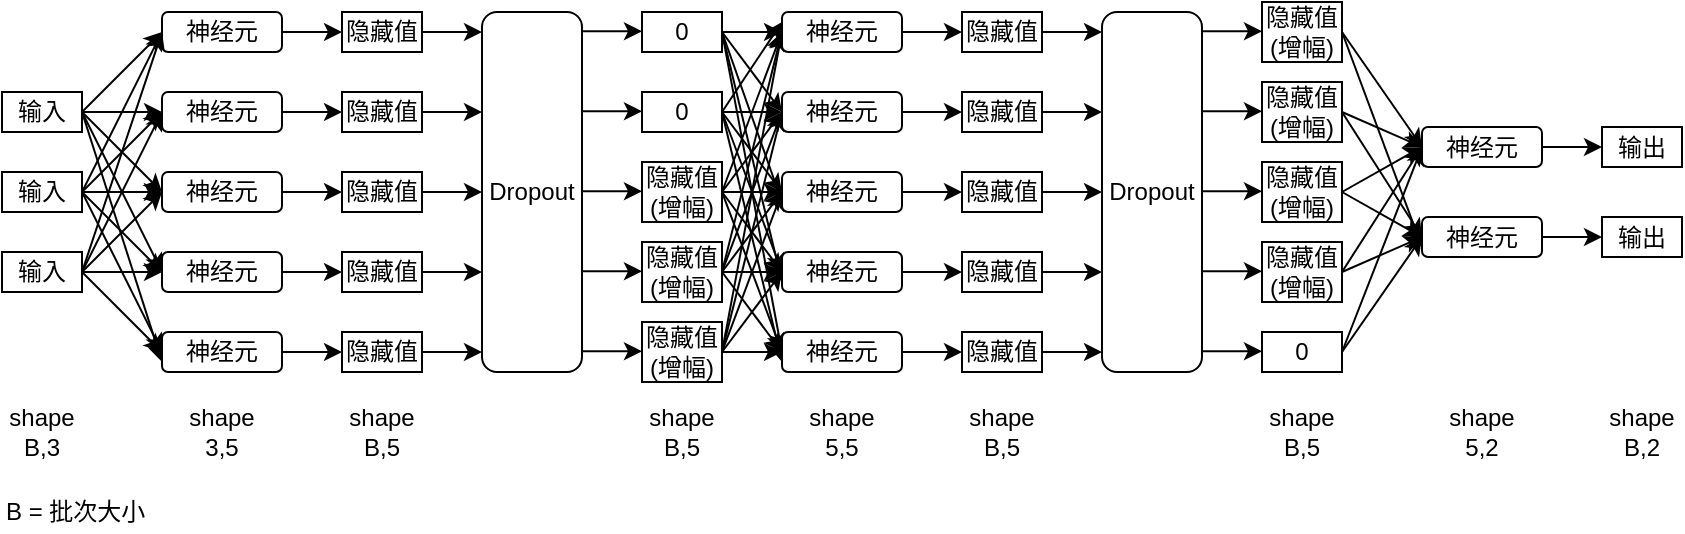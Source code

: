 <mxfile version="12.9.3" type="device"><diagram id="PqpM1gNysX7l6KllAhyD" name="Page-1"><mxGraphModel dx="946" dy="608" grid="1" gridSize="10" guides="1" tooltips="1" connect="1" arrows="1" fold="1" page="1" pageScale="1" pageWidth="850" pageHeight="1100" math="0" shadow="0"><root><mxCell id="0"/><mxCell id="1" parent="0"/><mxCell id="NDg7p7QrKCwhJHUgY9EK-3" style="rounded=0;orthogonalLoop=1;jettySize=auto;html=1;exitX=1;exitY=0.5;exitDx=0;exitDy=0;entryX=0;entryY=0.5;entryDx=0;entryDy=0;" parent="1" source="NDg7p7QrKCwhJHUgY9EK-1" target="NDg7p7QrKCwhJHUgY9EK-2" edge="1"><mxGeometry relative="1" as="geometry"/></mxCell><mxCell id="NDg7p7QrKCwhJHUgY9EK-10" style="edgeStyle=none;rounded=0;orthogonalLoop=1;jettySize=auto;html=1;exitX=1;exitY=0.5;exitDx=0;exitDy=0;entryX=0;entryY=0.5;entryDx=0;entryDy=0;" parent="1" source="NDg7p7QrKCwhJHUgY9EK-1" target="NDg7p7QrKCwhJHUgY9EK-4" edge="1"><mxGeometry relative="1" as="geometry"/></mxCell><mxCell id="NDg7p7QrKCwhJHUgY9EK-11" style="edgeStyle=none;rounded=0;orthogonalLoop=1;jettySize=auto;html=1;exitX=1;exitY=0.5;exitDx=0;exitDy=0;entryX=0;entryY=0.5;entryDx=0;entryDy=0;" parent="1" source="NDg7p7QrKCwhJHUgY9EK-1" target="NDg7p7QrKCwhJHUgY9EK-5" edge="1"><mxGeometry relative="1" as="geometry"/></mxCell><mxCell id="NDg7p7QrKCwhJHUgY9EK-12" style="edgeStyle=none;rounded=0;orthogonalLoop=1;jettySize=auto;html=1;exitX=1;exitY=0.5;exitDx=0;exitDy=0;entryX=0;entryY=0.5;entryDx=0;entryDy=0;" parent="1" source="NDg7p7QrKCwhJHUgY9EK-1" target="NDg7p7QrKCwhJHUgY9EK-6" edge="1"><mxGeometry relative="1" as="geometry"/></mxCell><mxCell id="NDg7p7QrKCwhJHUgY9EK-13" style="edgeStyle=none;rounded=0;orthogonalLoop=1;jettySize=auto;html=1;exitX=1;exitY=0.5;exitDx=0;exitDy=0;entryX=0;entryY=0.75;entryDx=0;entryDy=0;" parent="1" source="NDg7p7QrKCwhJHUgY9EK-1" target="NDg7p7QrKCwhJHUgY9EK-7" edge="1"><mxGeometry relative="1" as="geometry"/></mxCell><mxCell id="NDg7p7QrKCwhJHUgY9EK-1" value="输入" style="rounded=0;whiteSpace=wrap;html=1;" parent="1" vertex="1"><mxGeometry x="120" y="120" width="40" height="20" as="geometry"/></mxCell><mxCell id="NDg7p7QrKCwhJHUgY9EK-16" style="edgeStyle=none;rounded=0;orthogonalLoop=1;jettySize=auto;html=1;exitX=1;exitY=0.5;exitDx=0;exitDy=0;" parent="1" source="NDg7p7QrKCwhJHUgY9EK-2" target="NDg7p7QrKCwhJHUgY9EK-15" edge="1"><mxGeometry relative="1" as="geometry"/></mxCell><mxCell id="NDg7p7QrKCwhJHUgY9EK-2" value="神经元" style="rounded=1;whiteSpace=wrap;html=1;" parent="1" vertex="1"><mxGeometry x="200" y="80" width="60" height="20" as="geometry"/></mxCell><mxCell id="NDg7p7QrKCwhJHUgY9EK-23" style="edgeStyle=none;rounded=0;orthogonalLoop=1;jettySize=auto;html=1;exitX=1;exitY=0.5;exitDx=0;exitDy=0;entryX=0;entryY=0.5;entryDx=0;entryDy=0;" parent="1" source="NDg7p7QrKCwhJHUgY9EK-4" target="NDg7p7QrKCwhJHUgY9EK-19" edge="1"><mxGeometry relative="1" as="geometry"/></mxCell><mxCell id="NDg7p7QrKCwhJHUgY9EK-4" value="神经元" style="rounded=1;whiteSpace=wrap;html=1;" parent="1" vertex="1"><mxGeometry x="200" y="120" width="60" height="20" as="geometry"/></mxCell><mxCell id="NDg7p7QrKCwhJHUgY9EK-24" style="edgeStyle=none;rounded=0;orthogonalLoop=1;jettySize=auto;html=1;exitX=1;exitY=0.5;exitDx=0;exitDy=0;entryX=0;entryY=0.5;entryDx=0;entryDy=0;" parent="1" source="NDg7p7QrKCwhJHUgY9EK-5" target="NDg7p7QrKCwhJHUgY9EK-20" edge="1"><mxGeometry relative="1" as="geometry"/></mxCell><mxCell id="NDg7p7QrKCwhJHUgY9EK-5" value="神经元" style="rounded=1;whiteSpace=wrap;html=1;" parent="1" vertex="1"><mxGeometry x="200" y="160" width="60" height="20" as="geometry"/></mxCell><mxCell id="NDg7p7QrKCwhJHUgY9EK-25" style="edgeStyle=none;rounded=0;orthogonalLoop=1;jettySize=auto;html=1;exitX=1;exitY=0.5;exitDx=0;exitDy=0;entryX=0;entryY=0.5;entryDx=0;entryDy=0;" parent="1" source="NDg7p7QrKCwhJHUgY9EK-6" target="NDg7p7QrKCwhJHUgY9EK-21" edge="1"><mxGeometry relative="1" as="geometry"/></mxCell><mxCell id="NDg7p7QrKCwhJHUgY9EK-6" value="神经元" style="rounded=1;whiteSpace=wrap;html=1;" parent="1" vertex="1"><mxGeometry x="200" y="200" width="60" height="20" as="geometry"/></mxCell><mxCell id="NDg7p7QrKCwhJHUgY9EK-26" style="edgeStyle=none;rounded=0;orthogonalLoop=1;jettySize=auto;html=1;exitX=1;exitY=0.5;exitDx=0;exitDy=0;entryX=0;entryY=0.5;entryDx=0;entryDy=0;" parent="1" source="NDg7p7QrKCwhJHUgY9EK-7" target="NDg7p7QrKCwhJHUgY9EK-22" edge="1"><mxGeometry relative="1" as="geometry"/></mxCell><mxCell id="NDg7p7QrKCwhJHUgY9EK-7" value="神经元" style="rounded=1;whiteSpace=wrap;html=1;" parent="1" vertex="1"><mxGeometry x="200" y="240" width="60" height="20" as="geometry"/></mxCell><mxCell id="NDg7p7QrKCwhJHUgY9EK-28" style="edgeStyle=none;rounded=0;orthogonalLoop=1;jettySize=auto;html=1;exitX=1;exitY=0.5;exitDx=0;exitDy=0;" parent="1" source="NDg7p7QrKCwhJHUgY9EK-15" edge="1"><mxGeometry relative="1" as="geometry"><mxPoint x="360" y="90" as="targetPoint"/></mxGeometry></mxCell><mxCell id="NDg7p7QrKCwhJHUgY9EK-15" value="隐藏值" style="rounded=0;whiteSpace=wrap;html=1;" parent="1" vertex="1"><mxGeometry x="290" y="80" width="40" height="20" as="geometry"/></mxCell><mxCell id="NDg7p7QrKCwhJHUgY9EK-29" style="edgeStyle=none;rounded=0;orthogonalLoop=1;jettySize=auto;html=1;exitX=1;exitY=0.5;exitDx=0;exitDy=0;" parent="1" source="NDg7p7QrKCwhJHUgY9EK-19" edge="1"><mxGeometry relative="1" as="geometry"><mxPoint x="360" y="130" as="targetPoint"/></mxGeometry></mxCell><mxCell id="NDg7p7QrKCwhJHUgY9EK-19" value="隐藏值" style="rounded=0;whiteSpace=wrap;html=1;" parent="1" vertex="1"><mxGeometry x="290" y="120" width="40" height="20" as="geometry"/></mxCell><mxCell id="NDg7p7QrKCwhJHUgY9EK-30" style="edgeStyle=none;rounded=0;orthogonalLoop=1;jettySize=auto;html=1;exitX=1;exitY=0.5;exitDx=0;exitDy=0;" parent="1" source="NDg7p7QrKCwhJHUgY9EK-20" edge="1"><mxGeometry relative="1" as="geometry"><mxPoint x="360" y="170" as="targetPoint"/></mxGeometry></mxCell><mxCell id="NDg7p7QrKCwhJHUgY9EK-20" value="隐藏值" style="rounded=0;whiteSpace=wrap;html=1;" parent="1" vertex="1"><mxGeometry x="290" y="160" width="40" height="20" as="geometry"/></mxCell><mxCell id="NDg7p7QrKCwhJHUgY9EK-31" style="edgeStyle=none;rounded=0;orthogonalLoop=1;jettySize=auto;html=1;exitX=1;exitY=0.5;exitDx=0;exitDy=0;" parent="1" source="NDg7p7QrKCwhJHUgY9EK-21" edge="1"><mxGeometry relative="1" as="geometry"><mxPoint x="360" y="210" as="targetPoint"/></mxGeometry></mxCell><mxCell id="NDg7p7QrKCwhJHUgY9EK-21" value="隐藏值" style="rounded=0;whiteSpace=wrap;html=1;" parent="1" vertex="1"><mxGeometry x="290" y="200" width="40" height="20" as="geometry"/></mxCell><mxCell id="NDg7p7QrKCwhJHUgY9EK-32" style="edgeStyle=none;rounded=0;orthogonalLoop=1;jettySize=auto;html=1;exitX=1;exitY=0.5;exitDx=0;exitDy=0;" parent="1" source="NDg7p7QrKCwhJHUgY9EK-22" edge="1"><mxGeometry relative="1" as="geometry"><mxPoint x="360" y="250" as="targetPoint"/></mxGeometry></mxCell><mxCell id="NDg7p7QrKCwhJHUgY9EK-22" value="隐藏值" style="rounded=0;whiteSpace=wrap;html=1;" parent="1" vertex="1"><mxGeometry x="290" y="240" width="40" height="20" as="geometry"/></mxCell><mxCell id="NDg7p7QrKCwhJHUgY9EK-27" value="Dropout" style="rounded=1;whiteSpace=wrap;html=1;" parent="1" vertex="1"><mxGeometry x="360" y="80" width="50" height="180" as="geometry"/></mxCell><mxCell id="NDg7p7QrKCwhJHUgY9EK-43" style="edgeStyle=none;rounded=0;orthogonalLoop=1;jettySize=auto;html=1;exitX=1;exitY=0.5;exitDx=0;exitDy=0;" parent="1" edge="1"><mxGeometry relative="1" as="geometry"><mxPoint x="410" y="89.66" as="sourcePoint"/><mxPoint x="440" y="89.66" as="targetPoint"/></mxGeometry></mxCell><mxCell id="NDg7p7QrKCwhJHUgY9EK-44" style="edgeStyle=none;rounded=0;orthogonalLoop=1;jettySize=auto;html=1;exitX=1;exitY=0.5;exitDx=0;exitDy=0;" parent="1" edge="1"><mxGeometry relative="1" as="geometry"><mxPoint x="440" y="129.66" as="targetPoint"/><mxPoint x="410" y="129.66" as="sourcePoint"/></mxGeometry></mxCell><mxCell id="NDg7p7QrKCwhJHUgY9EK-45" style="edgeStyle=none;rounded=0;orthogonalLoop=1;jettySize=auto;html=1;exitX=1;exitY=0.5;exitDx=0;exitDy=0;" parent="1" edge="1"><mxGeometry relative="1" as="geometry"><mxPoint x="440" y="169.66" as="targetPoint"/><mxPoint x="410" y="169.66" as="sourcePoint"/></mxGeometry></mxCell><mxCell id="NDg7p7QrKCwhJHUgY9EK-46" style="edgeStyle=none;rounded=0;orthogonalLoop=1;jettySize=auto;html=1;exitX=1;exitY=0.5;exitDx=0;exitDy=0;" parent="1" edge="1"><mxGeometry relative="1" as="geometry"><mxPoint x="440" y="209.66" as="targetPoint"/><mxPoint x="410" y="209.66" as="sourcePoint"/></mxGeometry></mxCell><mxCell id="NDg7p7QrKCwhJHUgY9EK-47" style="edgeStyle=none;rounded=0;orthogonalLoop=1;jettySize=auto;html=1;exitX=1;exitY=0.5;exitDx=0;exitDy=0;" parent="1" edge="1"><mxGeometry relative="1" as="geometry"><mxPoint x="440" y="249.66" as="targetPoint"/><mxPoint x="410" y="249.66" as="sourcePoint"/></mxGeometry></mxCell><mxCell id="NDg7p7QrKCwhJHUgY9EK-58" style="edgeStyle=none;rounded=0;orthogonalLoop=1;jettySize=auto;html=1;exitX=1;exitY=0.5;exitDx=0;exitDy=0;" parent="1" source="NDg7p7QrKCwhJHUgY9EK-48" target="NDg7p7QrKCwhJHUgY9EK-53" edge="1"><mxGeometry relative="1" as="geometry"/></mxCell><mxCell id="NDg7p7QrKCwhJHUgY9EK-60" style="edgeStyle=none;rounded=0;orthogonalLoop=1;jettySize=auto;html=1;exitX=1;exitY=0.5;exitDx=0;exitDy=0;entryX=0;entryY=0.5;entryDx=0;entryDy=0;" parent="1" source="NDg7p7QrKCwhJHUgY9EK-48" target="NDg7p7QrKCwhJHUgY9EK-54" edge="1"><mxGeometry relative="1" as="geometry"/></mxCell><mxCell id="NDg7p7QrKCwhJHUgY9EK-61" style="edgeStyle=none;rounded=0;orthogonalLoop=1;jettySize=auto;html=1;exitX=1;exitY=0.5;exitDx=0;exitDy=0;entryX=0;entryY=0.75;entryDx=0;entryDy=0;" parent="1" source="NDg7p7QrKCwhJHUgY9EK-48" target="NDg7p7QrKCwhJHUgY9EK-55" edge="1"><mxGeometry relative="1" as="geometry"/></mxCell><mxCell id="NDg7p7QrKCwhJHUgY9EK-62" style="edgeStyle=none;rounded=0;orthogonalLoop=1;jettySize=auto;html=1;exitX=1;exitY=0.5;exitDx=0;exitDy=0;entryX=0;entryY=0.75;entryDx=0;entryDy=0;" parent="1" source="NDg7p7QrKCwhJHUgY9EK-48" target="NDg7p7QrKCwhJHUgY9EK-56" edge="1"><mxGeometry relative="1" as="geometry"/></mxCell><mxCell id="NDg7p7QrKCwhJHUgY9EK-63" style="edgeStyle=none;rounded=0;orthogonalLoop=1;jettySize=auto;html=1;exitX=1;exitY=0.5;exitDx=0;exitDy=0;entryX=0;entryY=0.5;entryDx=0;entryDy=0;" parent="1" source="NDg7p7QrKCwhJHUgY9EK-48" target="NDg7p7QrKCwhJHUgY9EK-57" edge="1"><mxGeometry relative="1" as="geometry"/></mxCell><mxCell id="NDg7p7QrKCwhJHUgY9EK-48" value="0" style="rounded=0;whiteSpace=wrap;html=1;" parent="1" vertex="1"><mxGeometry x="440" y="80" width="40" height="20" as="geometry"/></mxCell><mxCell id="NDg7p7QrKCwhJHUgY9EK-59" style="edgeStyle=none;rounded=0;orthogonalLoop=1;jettySize=auto;html=1;exitX=1;exitY=0.5;exitDx=0;exitDy=0;entryX=0;entryY=0.5;entryDx=0;entryDy=0;" parent="1" source="NDg7p7QrKCwhJHUgY9EK-49" target="NDg7p7QrKCwhJHUgY9EK-54" edge="1"><mxGeometry relative="1" as="geometry"/></mxCell><mxCell id="NDg7p7QrKCwhJHUgY9EK-64" style="edgeStyle=none;rounded=0;orthogonalLoop=1;jettySize=auto;html=1;exitX=1;exitY=0.5;exitDx=0;exitDy=0;entryX=0;entryY=0.25;entryDx=0;entryDy=0;" parent="1" source="NDg7p7QrKCwhJHUgY9EK-49" target="NDg7p7QrKCwhJHUgY9EK-53" edge="1"><mxGeometry relative="1" as="geometry"/></mxCell><mxCell id="NDg7p7QrKCwhJHUgY9EK-65" style="edgeStyle=none;rounded=0;orthogonalLoop=1;jettySize=auto;html=1;exitX=1;exitY=0.5;exitDx=0;exitDy=0;entryX=0;entryY=0.5;entryDx=0;entryDy=0;" parent="1" source="NDg7p7QrKCwhJHUgY9EK-49" target="NDg7p7QrKCwhJHUgY9EK-55" edge="1"><mxGeometry relative="1" as="geometry"/></mxCell><mxCell id="NDg7p7QrKCwhJHUgY9EK-66" style="edgeStyle=none;rounded=0;orthogonalLoop=1;jettySize=auto;html=1;exitX=1;exitY=0.5;exitDx=0;exitDy=0;entryX=0;entryY=0.5;entryDx=0;entryDy=0;" parent="1" source="NDg7p7QrKCwhJHUgY9EK-49" target="NDg7p7QrKCwhJHUgY9EK-56" edge="1"><mxGeometry relative="1" as="geometry"/></mxCell><mxCell id="NDg7p7QrKCwhJHUgY9EK-67" style="edgeStyle=none;rounded=0;orthogonalLoop=1;jettySize=auto;html=1;exitX=1;exitY=0.5;exitDx=0;exitDy=0;entryX=0;entryY=0.75;entryDx=0;entryDy=0;" parent="1" source="NDg7p7QrKCwhJHUgY9EK-49" target="NDg7p7QrKCwhJHUgY9EK-57" edge="1"><mxGeometry relative="1" as="geometry"/></mxCell><mxCell id="NDg7p7QrKCwhJHUgY9EK-49" value="0" style="rounded=0;whiteSpace=wrap;html=1;" parent="1" vertex="1"><mxGeometry x="440" y="120" width="40" height="20" as="geometry"/></mxCell><mxCell id="NDg7p7QrKCwhJHUgY9EK-68" style="edgeStyle=none;rounded=0;orthogonalLoop=1;jettySize=auto;html=1;exitX=1;exitY=0.5;exitDx=0;exitDy=0;entryX=0;entryY=0.5;entryDx=0;entryDy=0;" parent="1" source="NDg7p7QrKCwhJHUgY9EK-50" target="NDg7p7QrKCwhJHUgY9EK-53" edge="1"><mxGeometry relative="1" as="geometry"/></mxCell><mxCell id="NDg7p7QrKCwhJHUgY9EK-69" style="edgeStyle=none;rounded=0;orthogonalLoop=1;jettySize=auto;html=1;exitX=1;exitY=0.5;exitDx=0;exitDy=0;entryX=0;entryY=0.5;entryDx=0;entryDy=0;" parent="1" source="NDg7p7QrKCwhJHUgY9EK-50" target="NDg7p7QrKCwhJHUgY9EK-54" edge="1"><mxGeometry relative="1" as="geometry"/></mxCell><mxCell id="NDg7p7QrKCwhJHUgY9EK-70" style="edgeStyle=none;rounded=0;orthogonalLoop=1;jettySize=auto;html=1;exitX=1;exitY=0.5;exitDx=0;exitDy=0;entryX=0;entryY=0.5;entryDx=0;entryDy=0;" parent="1" source="NDg7p7QrKCwhJHUgY9EK-50" target="NDg7p7QrKCwhJHUgY9EK-55" edge="1"><mxGeometry relative="1" as="geometry"/></mxCell><mxCell id="NDg7p7QrKCwhJHUgY9EK-71" style="edgeStyle=none;rounded=0;orthogonalLoop=1;jettySize=auto;html=1;exitX=1;exitY=0.5;exitDx=0;exitDy=0;entryX=0;entryY=0.5;entryDx=0;entryDy=0;" parent="1" source="NDg7p7QrKCwhJHUgY9EK-50" target="NDg7p7QrKCwhJHUgY9EK-56" edge="1"><mxGeometry relative="1" as="geometry"/></mxCell><mxCell id="NDg7p7QrKCwhJHUgY9EK-72" style="edgeStyle=none;rounded=0;orthogonalLoop=1;jettySize=auto;html=1;exitX=1;exitY=0.5;exitDx=0;exitDy=0;entryX=0;entryY=0.5;entryDx=0;entryDy=0;" parent="1" source="NDg7p7QrKCwhJHUgY9EK-50" target="NDg7p7QrKCwhJHUgY9EK-57" edge="1"><mxGeometry relative="1" as="geometry"/></mxCell><mxCell id="NDg7p7QrKCwhJHUgY9EK-50" value="隐藏值&lt;br&gt;(增幅)" style="rounded=0;whiteSpace=wrap;html=1;" parent="1" vertex="1"><mxGeometry x="440" y="155" width="40" height="30" as="geometry"/></mxCell><mxCell id="NDg7p7QrKCwhJHUgY9EK-73" style="edgeStyle=none;rounded=0;orthogonalLoop=1;jettySize=auto;html=1;exitX=1;exitY=0.5;exitDx=0;exitDy=0;entryX=0;entryY=0.5;entryDx=0;entryDy=0;" parent="1" source="NDg7p7QrKCwhJHUgY9EK-51" target="NDg7p7QrKCwhJHUgY9EK-53" edge="1"><mxGeometry relative="1" as="geometry"/></mxCell><mxCell id="NDg7p7QrKCwhJHUgY9EK-74" style="edgeStyle=none;rounded=0;orthogonalLoop=1;jettySize=auto;html=1;exitX=1;exitY=0.5;exitDx=0;exitDy=0;entryX=0;entryY=0.5;entryDx=0;entryDy=0;" parent="1" source="NDg7p7QrKCwhJHUgY9EK-51" target="NDg7p7QrKCwhJHUgY9EK-54" edge="1"><mxGeometry relative="1" as="geometry"/></mxCell><mxCell id="NDg7p7QrKCwhJHUgY9EK-75" style="edgeStyle=none;rounded=0;orthogonalLoop=1;jettySize=auto;html=1;exitX=1;exitY=0.5;exitDx=0;exitDy=0;entryX=0;entryY=0.5;entryDx=0;entryDy=0;" parent="1" source="NDg7p7QrKCwhJHUgY9EK-51" target="NDg7p7QrKCwhJHUgY9EK-55" edge="1"><mxGeometry relative="1" as="geometry"/></mxCell><mxCell id="NDg7p7QrKCwhJHUgY9EK-76" style="edgeStyle=none;rounded=0;orthogonalLoop=1;jettySize=auto;html=1;exitX=1;exitY=0.5;exitDx=0;exitDy=0;entryX=0;entryY=0.5;entryDx=0;entryDy=0;" parent="1" source="NDg7p7QrKCwhJHUgY9EK-51" target="NDg7p7QrKCwhJHUgY9EK-56" edge="1"><mxGeometry relative="1" as="geometry"/></mxCell><mxCell id="NDg7p7QrKCwhJHUgY9EK-77" style="edgeStyle=none;rounded=0;orthogonalLoop=1;jettySize=auto;html=1;exitX=1;exitY=0.5;exitDx=0;exitDy=0;entryX=0;entryY=0.5;entryDx=0;entryDy=0;" parent="1" source="NDg7p7QrKCwhJHUgY9EK-51" target="NDg7p7QrKCwhJHUgY9EK-57" edge="1"><mxGeometry relative="1" as="geometry"/></mxCell><mxCell id="NDg7p7QrKCwhJHUgY9EK-51" value="隐藏值&lt;br&gt;(增幅)" style="rounded=0;whiteSpace=wrap;html=1;" parent="1" vertex="1"><mxGeometry x="440" y="195" width="40" height="30" as="geometry"/></mxCell><mxCell id="NDg7p7QrKCwhJHUgY9EK-94" style="edgeStyle=none;rounded=0;orthogonalLoop=1;jettySize=auto;html=1;exitX=1;exitY=0.5;exitDx=0;exitDy=0;entryX=0;entryY=0.5;entryDx=0;entryDy=0;" parent="1" source="NDg7p7QrKCwhJHUgY9EK-52" target="NDg7p7QrKCwhJHUgY9EK-53" edge="1"><mxGeometry relative="1" as="geometry"/></mxCell><mxCell id="NDg7p7QrKCwhJHUgY9EK-95" style="edgeStyle=none;rounded=0;orthogonalLoop=1;jettySize=auto;html=1;exitX=1;exitY=0.5;exitDx=0;exitDy=0;entryX=0;entryY=0.5;entryDx=0;entryDy=0;" parent="1" source="NDg7p7QrKCwhJHUgY9EK-52" target="NDg7p7QrKCwhJHUgY9EK-54" edge="1"><mxGeometry relative="1" as="geometry"/></mxCell><mxCell id="NDg7p7QrKCwhJHUgY9EK-96" style="edgeStyle=none;rounded=0;orthogonalLoop=1;jettySize=auto;html=1;exitX=1;exitY=0.5;exitDx=0;exitDy=0;entryX=0;entryY=0.5;entryDx=0;entryDy=0;" parent="1" source="NDg7p7QrKCwhJHUgY9EK-52" target="NDg7p7QrKCwhJHUgY9EK-55" edge="1"><mxGeometry relative="1" as="geometry"/></mxCell><mxCell id="NDg7p7QrKCwhJHUgY9EK-97" style="edgeStyle=none;rounded=0;orthogonalLoop=1;jettySize=auto;html=1;exitX=1;exitY=0.5;exitDx=0;exitDy=0;entryX=0;entryY=0.5;entryDx=0;entryDy=0;" parent="1" source="NDg7p7QrKCwhJHUgY9EK-52" target="NDg7p7QrKCwhJHUgY9EK-56" edge="1"><mxGeometry relative="1" as="geometry"/></mxCell><mxCell id="NDg7p7QrKCwhJHUgY9EK-98" style="edgeStyle=none;rounded=0;orthogonalLoop=1;jettySize=auto;html=1;exitX=1;exitY=0.5;exitDx=0;exitDy=0;entryX=0;entryY=0.5;entryDx=0;entryDy=0;" parent="1" source="NDg7p7QrKCwhJHUgY9EK-52" target="NDg7p7QrKCwhJHUgY9EK-57" edge="1"><mxGeometry relative="1" as="geometry"/></mxCell><mxCell id="NDg7p7QrKCwhJHUgY9EK-52" value="隐藏值&lt;br&gt;(增幅)" style="rounded=0;whiteSpace=wrap;html=1;" parent="1" vertex="1"><mxGeometry x="440" y="235" width="40" height="30" as="geometry"/></mxCell><mxCell id="NDg7p7QrKCwhJHUgY9EK-53" value="神经元" style="rounded=1;whiteSpace=wrap;html=1;" parent="1" vertex="1"><mxGeometry x="510" y="80" width="60" height="20" as="geometry"/></mxCell><mxCell id="NDg7p7QrKCwhJHUgY9EK-54" value="神经元" style="rounded=1;whiteSpace=wrap;html=1;" parent="1" vertex="1"><mxGeometry x="510" y="120" width="60" height="20" as="geometry"/></mxCell><mxCell id="NDg7p7QrKCwhJHUgY9EK-55" value="神经元" style="rounded=1;whiteSpace=wrap;html=1;" parent="1" vertex="1"><mxGeometry x="510" y="160" width="60" height="20" as="geometry"/></mxCell><mxCell id="NDg7p7QrKCwhJHUgY9EK-56" value="神经元" style="rounded=1;whiteSpace=wrap;html=1;" parent="1" vertex="1"><mxGeometry x="510" y="200" width="60" height="20" as="geometry"/></mxCell><mxCell id="NDg7p7QrKCwhJHUgY9EK-57" value="神经元" style="rounded=1;whiteSpace=wrap;html=1;" parent="1" vertex="1"><mxGeometry x="510" y="240" width="60" height="20" as="geometry"/></mxCell><mxCell id="NDg7p7QrKCwhJHUgY9EK-80" style="edgeStyle=none;rounded=0;orthogonalLoop=1;jettySize=auto;html=1;exitX=1;exitY=0.5;exitDx=0;exitDy=0;entryX=0;entryY=0.5;entryDx=0;entryDy=0;" parent="1" source="NDg7p7QrKCwhJHUgY9EK-78" target="NDg7p7QrKCwhJHUgY9EK-2" edge="1"><mxGeometry relative="1" as="geometry"/></mxCell><mxCell id="NDg7p7QrKCwhJHUgY9EK-81" style="edgeStyle=none;rounded=0;orthogonalLoop=1;jettySize=auto;html=1;exitX=1;exitY=0.5;exitDx=0;exitDy=0;entryX=0;entryY=0.5;entryDx=0;entryDy=0;" parent="1" source="NDg7p7QrKCwhJHUgY9EK-78" target="NDg7p7QrKCwhJHUgY9EK-4" edge="1"><mxGeometry relative="1" as="geometry"/></mxCell><mxCell id="NDg7p7QrKCwhJHUgY9EK-82" style="edgeStyle=none;rounded=0;orthogonalLoop=1;jettySize=auto;html=1;exitX=1;exitY=0.5;exitDx=0;exitDy=0;entryX=0;entryY=0.5;entryDx=0;entryDy=0;" parent="1" source="NDg7p7QrKCwhJHUgY9EK-78" target="NDg7p7QrKCwhJHUgY9EK-5" edge="1"><mxGeometry relative="1" as="geometry"/></mxCell><mxCell id="NDg7p7QrKCwhJHUgY9EK-83" style="edgeStyle=none;rounded=0;orthogonalLoop=1;jettySize=auto;html=1;exitX=1;exitY=0.5;exitDx=0;exitDy=0;entryX=0;entryY=0.5;entryDx=0;entryDy=0;" parent="1" source="NDg7p7QrKCwhJHUgY9EK-78" target="NDg7p7QrKCwhJHUgY9EK-6" edge="1"><mxGeometry relative="1" as="geometry"/></mxCell><mxCell id="NDg7p7QrKCwhJHUgY9EK-84" style="edgeStyle=none;rounded=0;orthogonalLoop=1;jettySize=auto;html=1;exitX=1;exitY=0.5;exitDx=0;exitDy=0;entryX=0;entryY=0.5;entryDx=0;entryDy=0;" parent="1" source="NDg7p7QrKCwhJHUgY9EK-78" target="NDg7p7QrKCwhJHUgY9EK-7" edge="1"><mxGeometry relative="1" as="geometry"/></mxCell><mxCell id="NDg7p7QrKCwhJHUgY9EK-78" value="输入" style="rounded=0;whiteSpace=wrap;html=1;" parent="1" vertex="1"><mxGeometry x="120" y="160" width="40" height="20" as="geometry"/></mxCell><mxCell id="NDg7p7QrKCwhJHUgY9EK-85" style="edgeStyle=none;rounded=0;orthogonalLoop=1;jettySize=auto;html=1;exitX=1;exitY=0.5;exitDx=0;exitDy=0;entryX=0;entryY=0.5;entryDx=0;entryDy=0;" parent="1" source="NDg7p7QrKCwhJHUgY9EK-79" target="NDg7p7QrKCwhJHUgY9EK-2" edge="1"><mxGeometry relative="1" as="geometry"/></mxCell><mxCell id="NDg7p7QrKCwhJHUgY9EK-86" style="edgeStyle=none;rounded=0;orthogonalLoop=1;jettySize=auto;html=1;exitX=1;exitY=0.5;exitDx=0;exitDy=0;entryX=0;entryY=0.5;entryDx=0;entryDy=0;" parent="1" source="NDg7p7QrKCwhJHUgY9EK-79" target="NDg7p7QrKCwhJHUgY9EK-4" edge="1"><mxGeometry relative="1" as="geometry"/></mxCell><mxCell id="NDg7p7QrKCwhJHUgY9EK-87" style="edgeStyle=none;rounded=0;orthogonalLoop=1;jettySize=auto;html=1;exitX=1;exitY=0.5;exitDx=0;exitDy=0;entryX=0;entryY=0.5;entryDx=0;entryDy=0;" parent="1" source="NDg7p7QrKCwhJHUgY9EK-79" target="NDg7p7QrKCwhJHUgY9EK-5" edge="1"><mxGeometry relative="1" as="geometry"/></mxCell><mxCell id="NDg7p7QrKCwhJHUgY9EK-88" style="edgeStyle=none;rounded=0;orthogonalLoop=1;jettySize=auto;html=1;exitX=1;exitY=0.5;exitDx=0;exitDy=0;entryX=0;entryY=0.5;entryDx=0;entryDy=0;" parent="1" source="NDg7p7QrKCwhJHUgY9EK-79" target="NDg7p7QrKCwhJHUgY9EK-6" edge="1"><mxGeometry relative="1" as="geometry"/></mxCell><mxCell id="NDg7p7QrKCwhJHUgY9EK-89" style="edgeStyle=none;rounded=0;orthogonalLoop=1;jettySize=auto;html=1;exitX=1;exitY=0.5;exitDx=0;exitDy=0;entryX=0;entryY=0.5;entryDx=0;entryDy=0;" parent="1" source="NDg7p7QrKCwhJHUgY9EK-79" target="NDg7p7QrKCwhJHUgY9EK-7" edge="1"><mxGeometry relative="1" as="geometry"/></mxCell><mxCell id="NDg7p7QrKCwhJHUgY9EK-79" value="输入" style="rounded=0;whiteSpace=wrap;html=1;" parent="1" vertex="1"><mxGeometry x="120" y="200" width="40" height="20" as="geometry"/></mxCell><mxCell id="NDg7p7QrKCwhJHUgY9EK-90" value="shape&lt;br&gt;B,3" style="text;html=1;strokeColor=none;fillColor=none;align=center;verticalAlign=middle;whiteSpace=wrap;rounded=0;" parent="1" vertex="1"><mxGeometry x="120" y="280" width="40" height="20" as="geometry"/></mxCell><mxCell id="NDg7p7QrKCwhJHUgY9EK-91" value="shape&lt;br&gt;3,5" style="text;html=1;strokeColor=none;fillColor=none;align=center;verticalAlign=middle;whiteSpace=wrap;rounded=0;" parent="1" vertex="1"><mxGeometry x="210" y="280" width="40" height="20" as="geometry"/></mxCell><mxCell id="NDg7p7QrKCwhJHUgY9EK-92" value="shape&lt;br&gt;B,5" style="text;html=1;strokeColor=none;fillColor=none;align=center;verticalAlign=middle;whiteSpace=wrap;rounded=0;" parent="1" vertex="1"><mxGeometry x="290" y="280" width="40" height="20" as="geometry"/></mxCell><mxCell id="NDg7p7QrKCwhJHUgY9EK-93" value="shape&lt;br&gt;B,5" style="text;html=1;strokeColor=none;fillColor=none;align=center;verticalAlign=middle;whiteSpace=wrap;rounded=0;" parent="1" vertex="1"><mxGeometry x="440" y="280" width="40" height="20" as="geometry"/></mxCell><mxCell id="NDg7p7QrKCwhJHUgY9EK-99" value="shape&lt;br&gt;5,5" style="text;html=1;strokeColor=none;fillColor=none;align=center;verticalAlign=middle;whiteSpace=wrap;rounded=0;" parent="1" vertex="1"><mxGeometry x="520" y="280" width="40" height="20" as="geometry"/></mxCell><mxCell id="NDg7p7QrKCwhJHUgY9EK-111" style="edgeStyle=none;rounded=0;orthogonalLoop=1;jettySize=auto;html=1;exitX=1;exitY=0.5;exitDx=0;exitDy=0;" parent="1" target="NDg7p7QrKCwhJHUgY9EK-117" edge="1"><mxGeometry relative="1" as="geometry"><mxPoint x="570" y="90" as="sourcePoint"/></mxGeometry></mxCell><mxCell id="NDg7p7QrKCwhJHUgY9EK-112" style="edgeStyle=none;rounded=0;orthogonalLoop=1;jettySize=auto;html=1;exitX=1;exitY=0.5;exitDx=0;exitDy=0;entryX=0;entryY=0.5;entryDx=0;entryDy=0;" parent="1" target="NDg7p7QrKCwhJHUgY9EK-119" edge="1"><mxGeometry relative="1" as="geometry"><mxPoint x="570" y="130" as="sourcePoint"/></mxGeometry></mxCell><mxCell id="NDg7p7QrKCwhJHUgY9EK-113" style="edgeStyle=none;rounded=0;orthogonalLoop=1;jettySize=auto;html=1;exitX=1;exitY=0.5;exitDx=0;exitDy=0;entryX=0;entryY=0.5;entryDx=0;entryDy=0;" parent="1" target="NDg7p7QrKCwhJHUgY9EK-121" edge="1"><mxGeometry relative="1" as="geometry"><mxPoint x="570" y="170" as="sourcePoint"/></mxGeometry></mxCell><mxCell id="NDg7p7QrKCwhJHUgY9EK-114" style="edgeStyle=none;rounded=0;orthogonalLoop=1;jettySize=auto;html=1;exitX=1;exitY=0.5;exitDx=0;exitDy=0;entryX=0;entryY=0.5;entryDx=0;entryDy=0;" parent="1" target="NDg7p7QrKCwhJHUgY9EK-123" edge="1"><mxGeometry relative="1" as="geometry"><mxPoint x="570" y="210" as="sourcePoint"/></mxGeometry></mxCell><mxCell id="NDg7p7QrKCwhJHUgY9EK-115" style="edgeStyle=none;rounded=0;orthogonalLoop=1;jettySize=auto;html=1;exitX=1;exitY=0.5;exitDx=0;exitDy=0;entryX=0;entryY=0.5;entryDx=0;entryDy=0;" parent="1" target="NDg7p7QrKCwhJHUgY9EK-125" edge="1"><mxGeometry relative="1" as="geometry"><mxPoint x="570" y="250" as="sourcePoint"/></mxGeometry></mxCell><mxCell id="NDg7p7QrKCwhJHUgY9EK-116" style="edgeStyle=none;rounded=0;orthogonalLoop=1;jettySize=auto;html=1;exitX=1;exitY=0.5;exitDx=0;exitDy=0;" parent="1" source="NDg7p7QrKCwhJHUgY9EK-117" edge="1"><mxGeometry relative="1" as="geometry"><mxPoint x="670" y="90" as="targetPoint"/></mxGeometry></mxCell><mxCell id="NDg7p7QrKCwhJHUgY9EK-117" value="隐藏值" style="rounded=0;whiteSpace=wrap;html=1;" parent="1" vertex="1"><mxGeometry x="600" y="80" width="40" height="20" as="geometry"/></mxCell><mxCell id="NDg7p7QrKCwhJHUgY9EK-118" style="edgeStyle=none;rounded=0;orthogonalLoop=1;jettySize=auto;html=1;exitX=1;exitY=0.5;exitDx=0;exitDy=0;" parent="1" source="NDg7p7QrKCwhJHUgY9EK-119" edge="1"><mxGeometry relative="1" as="geometry"><mxPoint x="670" y="130" as="targetPoint"/></mxGeometry></mxCell><mxCell id="NDg7p7QrKCwhJHUgY9EK-119" value="隐藏值" style="rounded=0;whiteSpace=wrap;html=1;" parent="1" vertex="1"><mxGeometry x="600" y="120" width="40" height="20" as="geometry"/></mxCell><mxCell id="NDg7p7QrKCwhJHUgY9EK-120" style="edgeStyle=none;rounded=0;orthogonalLoop=1;jettySize=auto;html=1;exitX=1;exitY=0.5;exitDx=0;exitDy=0;" parent="1" source="NDg7p7QrKCwhJHUgY9EK-121" edge="1"><mxGeometry relative="1" as="geometry"><mxPoint x="670" y="170" as="targetPoint"/></mxGeometry></mxCell><mxCell id="NDg7p7QrKCwhJHUgY9EK-121" value="隐藏值" style="rounded=0;whiteSpace=wrap;html=1;" parent="1" vertex="1"><mxGeometry x="600" y="160" width="40" height="20" as="geometry"/></mxCell><mxCell id="NDg7p7QrKCwhJHUgY9EK-122" style="edgeStyle=none;rounded=0;orthogonalLoop=1;jettySize=auto;html=1;exitX=1;exitY=0.5;exitDx=0;exitDy=0;" parent="1" source="NDg7p7QrKCwhJHUgY9EK-123" edge="1"><mxGeometry relative="1" as="geometry"><mxPoint x="670" y="210" as="targetPoint"/></mxGeometry></mxCell><mxCell id="NDg7p7QrKCwhJHUgY9EK-123" value="隐藏值" style="rounded=0;whiteSpace=wrap;html=1;" parent="1" vertex="1"><mxGeometry x="600" y="200" width="40" height="20" as="geometry"/></mxCell><mxCell id="NDg7p7QrKCwhJHUgY9EK-124" style="edgeStyle=none;rounded=0;orthogonalLoop=1;jettySize=auto;html=1;exitX=1;exitY=0.5;exitDx=0;exitDy=0;" parent="1" source="NDg7p7QrKCwhJHUgY9EK-125" edge="1"><mxGeometry relative="1" as="geometry"><mxPoint x="670" y="250" as="targetPoint"/></mxGeometry></mxCell><mxCell id="NDg7p7QrKCwhJHUgY9EK-125" value="隐藏值" style="rounded=0;whiteSpace=wrap;html=1;" parent="1" vertex="1"><mxGeometry x="600" y="240" width="40" height="20" as="geometry"/></mxCell><mxCell id="NDg7p7QrKCwhJHUgY9EK-126" value="Dropout" style="rounded=1;whiteSpace=wrap;html=1;" parent="1" vertex="1"><mxGeometry x="670" y="80" width="50" height="180" as="geometry"/></mxCell><mxCell id="NDg7p7QrKCwhJHUgY9EK-127" style="edgeStyle=none;rounded=0;orthogonalLoop=1;jettySize=auto;html=1;exitX=1;exitY=0.5;exitDx=0;exitDy=0;" parent="1" edge="1"><mxGeometry relative="1" as="geometry"><mxPoint x="720" y="89.66" as="sourcePoint"/><mxPoint x="750" y="89.66" as="targetPoint"/></mxGeometry></mxCell><mxCell id="NDg7p7QrKCwhJHUgY9EK-128" style="edgeStyle=none;rounded=0;orthogonalLoop=1;jettySize=auto;html=1;exitX=1;exitY=0.5;exitDx=0;exitDy=0;" parent="1" edge="1"><mxGeometry relative="1" as="geometry"><mxPoint x="750" y="129.66" as="targetPoint"/><mxPoint x="720" y="129.66" as="sourcePoint"/></mxGeometry></mxCell><mxCell id="NDg7p7QrKCwhJHUgY9EK-129" style="edgeStyle=none;rounded=0;orthogonalLoop=1;jettySize=auto;html=1;exitX=1;exitY=0.5;exitDx=0;exitDy=0;" parent="1" edge="1"><mxGeometry relative="1" as="geometry"><mxPoint x="750" y="169.66" as="targetPoint"/><mxPoint x="720" y="169.66" as="sourcePoint"/></mxGeometry></mxCell><mxCell id="NDg7p7QrKCwhJHUgY9EK-130" style="edgeStyle=none;rounded=0;orthogonalLoop=1;jettySize=auto;html=1;exitX=1;exitY=0.5;exitDx=0;exitDy=0;" parent="1" edge="1"><mxGeometry relative="1" as="geometry"><mxPoint x="750" y="209.66" as="targetPoint"/><mxPoint x="720" y="209.66" as="sourcePoint"/></mxGeometry></mxCell><mxCell id="NDg7p7QrKCwhJHUgY9EK-131" style="edgeStyle=none;rounded=0;orthogonalLoop=1;jettySize=auto;html=1;exitX=1;exitY=0.5;exitDx=0;exitDy=0;" parent="1" edge="1"><mxGeometry relative="1" as="geometry"><mxPoint x="750" y="249.66" as="targetPoint"/><mxPoint x="720" y="249.66" as="sourcePoint"/></mxGeometry></mxCell><mxCell id="NDg7p7QrKCwhJHUgY9EK-151" style="edgeStyle=none;rounded=0;orthogonalLoop=1;jettySize=auto;html=1;exitX=1;exitY=0.5;exitDx=0;exitDy=0;entryX=0;entryY=0.5;entryDx=0;entryDy=0;" parent="1" source="NDg7p7QrKCwhJHUgY9EK-132" target="NDg7p7QrKCwhJHUgY9EK-140" edge="1"><mxGeometry relative="1" as="geometry"/></mxCell><mxCell id="NDg7p7QrKCwhJHUgY9EK-156" style="edgeStyle=none;rounded=0;orthogonalLoop=1;jettySize=auto;html=1;exitX=1;exitY=0.5;exitDx=0;exitDy=0;entryX=0;entryY=0.75;entryDx=0;entryDy=0;" parent="1" source="NDg7p7QrKCwhJHUgY9EK-132" target="NDg7p7QrKCwhJHUgY9EK-150" edge="1"><mxGeometry relative="1" as="geometry"/></mxCell><mxCell id="NDg7p7QrKCwhJHUgY9EK-132" value="隐藏值&lt;br&gt;(增幅)" style="rounded=0;whiteSpace=wrap;html=1;" parent="1" vertex="1"><mxGeometry x="750" y="75" width="40" height="30" as="geometry"/></mxCell><mxCell id="NDg7p7QrKCwhJHUgY9EK-152" style="edgeStyle=none;rounded=0;orthogonalLoop=1;jettySize=auto;html=1;exitX=1;exitY=0.5;exitDx=0;exitDy=0;entryX=0;entryY=0.5;entryDx=0;entryDy=0;" parent="1" source="NDg7p7QrKCwhJHUgY9EK-133" target="NDg7p7QrKCwhJHUgY9EK-140" edge="1"><mxGeometry relative="1" as="geometry"/></mxCell><mxCell id="NDg7p7QrKCwhJHUgY9EK-157" style="edgeStyle=none;rounded=0;orthogonalLoop=1;jettySize=auto;html=1;exitX=1;exitY=0.5;exitDx=0;exitDy=0;entryX=0;entryY=0.5;entryDx=0;entryDy=0;" parent="1" source="NDg7p7QrKCwhJHUgY9EK-133" target="NDg7p7QrKCwhJHUgY9EK-150" edge="1"><mxGeometry relative="1" as="geometry"/></mxCell><mxCell id="NDg7p7QrKCwhJHUgY9EK-133" value="隐藏值&lt;br&gt;(增幅)" style="rounded=0;whiteSpace=wrap;html=1;" parent="1" vertex="1"><mxGeometry x="750" y="115" width="40" height="30" as="geometry"/></mxCell><mxCell id="NDg7p7QrKCwhJHUgY9EK-153" style="edgeStyle=none;rounded=0;orthogonalLoop=1;jettySize=auto;html=1;exitX=1;exitY=0.5;exitDx=0;exitDy=0;entryX=0;entryY=0.5;entryDx=0;entryDy=0;" parent="1" source="NDg7p7QrKCwhJHUgY9EK-134" target="NDg7p7QrKCwhJHUgY9EK-140" edge="1"><mxGeometry relative="1" as="geometry"/></mxCell><mxCell id="NDg7p7QrKCwhJHUgY9EK-158" style="edgeStyle=none;rounded=0;orthogonalLoop=1;jettySize=auto;html=1;exitX=1;exitY=0.5;exitDx=0;exitDy=0;entryX=0;entryY=0.5;entryDx=0;entryDy=0;" parent="1" source="NDg7p7QrKCwhJHUgY9EK-134" target="NDg7p7QrKCwhJHUgY9EK-150" edge="1"><mxGeometry relative="1" as="geometry"/></mxCell><mxCell id="NDg7p7QrKCwhJHUgY9EK-134" value="隐藏值&lt;br&gt;(增幅)" style="rounded=0;whiteSpace=wrap;html=1;" parent="1" vertex="1"><mxGeometry x="750" y="155" width="40" height="30" as="geometry"/></mxCell><mxCell id="NDg7p7QrKCwhJHUgY9EK-154" style="edgeStyle=none;rounded=0;orthogonalLoop=1;jettySize=auto;html=1;exitX=1;exitY=0.5;exitDx=0;exitDy=0;entryX=0;entryY=0.5;entryDx=0;entryDy=0;" parent="1" source="NDg7p7QrKCwhJHUgY9EK-135" target="NDg7p7QrKCwhJHUgY9EK-140" edge="1"><mxGeometry relative="1" as="geometry"><mxPoint x="840" y="130" as="targetPoint"/></mxGeometry></mxCell><mxCell id="NDg7p7QrKCwhJHUgY9EK-159" style="edgeStyle=none;rounded=0;orthogonalLoop=1;jettySize=auto;html=1;exitX=1;exitY=0.5;exitDx=0;exitDy=0;entryX=0;entryY=0.5;entryDx=0;entryDy=0;" parent="1" source="NDg7p7QrKCwhJHUgY9EK-135" target="NDg7p7QrKCwhJHUgY9EK-150" edge="1"><mxGeometry relative="1" as="geometry"/></mxCell><mxCell id="NDg7p7QrKCwhJHUgY9EK-135" value="隐藏值&lt;br&gt;(增幅)" style="rounded=0;whiteSpace=wrap;html=1;" parent="1" vertex="1"><mxGeometry x="750" y="195" width="40" height="30" as="geometry"/></mxCell><mxCell id="NDg7p7QrKCwhJHUgY9EK-155" style="edgeStyle=none;rounded=0;orthogonalLoop=1;jettySize=auto;html=1;exitX=1;exitY=0.5;exitDx=0;exitDy=0;entryX=0;entryY=0.5;entryDx=0;entryDy=0;" parent="1" source="NDg7p7QrKCwhJHUgY9EK-136" target="NDg7p7QrKCwhJHUgY9EK-140" edge="1"><mxGeometry relative="1" as="geometry"/></mxCell><mxCell id="NDg7p7QrKCwhJHUgY9EK-160" style="edgeStyle=none;rounded=0;orthogonalLoop=1;jettySize=auto;html=1;exitX=1;exitY=0.5;exitDx=0;exitDy=0;entryX=0;entryY=0.5;entryDx=0;entryDy=0;" parent="1" source="NDg7p7QrKCwhJHUgY9EK-136" target="NDg7p7QrKCwhJHUgY9EK-150" edge="1"><mxGeometry relative="1" as="geometry"/></mxCell><mxCell id="NDg7p7QrKCwhJHUgY9EK-136" value="0" style="rounded=0;whiteSpace=wrap;html=1;" parent="1" vertex="1"><mxGeometry x="750" y="240" width="40" height="20" as="geometry"/></mxCell><mxCell id="NDg7p7QrKCwhJHUgY9EK-137" value="shape&lt;br&gt;B,5" style="text;html=1;strokeColor=none;fillColor=none;align=center;verticalAlign=middle;whiteSpace=wrap;rounded=0;" parent="1" vertex="1"><mxGeometry x="600" y="280" width="40" height="20" as="geometry"/></mxCell><mxCell id="NDg7p7QrKCwhJHUgY9EK-139" value="shape&lt;br&gt;B,5" style="text;html=1;strokeColor=none;fillColor=none;align=center;verticalAlign=middle;whiteSpace=wrap;rounded=0;" parent="1" vertex="1"><mxGeometry x="750" y="280" width="40" height="20" as="geometry"/></mxCell><mxCell id="NDg7p7QrKCwhJHUgY9EK-164" style="edgeStyle=none;rounded=0;orthogonalLoop=1;jettySize=auto;html=1;exitX=1;exitY=0.5;exitDx=0;exitDy=0;entryX=0;entryY=0.5;entryDx=0;entryDy=0;" parent="1" source="NDg7p7QrKCwhJHUgY9EK-140" target="NDg7p7QrKCwhJHUgY9EK-162" edge="1"><mxGeometry relative="1" as="geometry"/></mxCell><mxCell id="NDg7p7QrKCwhJHUgY9EK-140" value="神经元" style="rounded=1;whiteSpace=wrap;html=1;" parent="1" vertex="1"><mxGeometry x="830" y="137.5" width="60" height="20" as="geometry"/></mxCell><mxCell id="NDg7p7QrKCwhJHUgY9EK-165" style="edgeStyle=none;rounded=0;orthogonalLoop=1;jettySize=auto;html=1;exitX=1;exitY=0.5;exitDx=0;exitDy=0;entryX=0;entryY=0.5;entryDx=0;entryDy=0;" parent="1" source="NDg7p7QrKCwhJHUgY9EK-150" target="NDg7p7QrKCwhJHUgY9EK-163" edge="1"><mxGeometry relative="1" as="geometry"/></mxCell><mxCell id="NDg7p7QrKCwhJHUgY9EK-150" value="神经元" style="rounded=1;whiteSpace=wrap;html=1;" parent="1" vertex="1"><mxGeometry x="830" y="182.5" width="60" height="20" as="geometry"/></mxCell><mxCell id="NDg7p7QrKCwhJHUgY9EK-161" value="shape&lt;br&gt;5,2" style="text;html=1;strokeColor=none;fillColor=none;align=center;verticalAlign=middle;whiteSpace=wrap;rounded=0;" parent="1" vertex="1"><mxGeometry x="840" y="280" width="40" height="20" as="geometry"/></mxCell><mxCell id="NDg7p7QrKCwhJHUgY9EK-162" value="输出" style="rounded=0;whiteSpace=wrap;html=1;" parent="1" vertex="1"><mxGeometry x="920" y="137.5" width="40" height="20" as="geometry"/></mxCell><mxCell id="NDg7p7QrKCwhJHUgY9EK-163" value="输出" style="rounded=0;whiteSpace=wrap;html=1;" parent="1" vertex="1"><mxGeometry x="920" y="182.5" width="40" height="20" as="geometry"/></mxCell><mxCell id="NDg7p7QrKCwhJHUgY9EK-166" value="shape&lt;br&gt;B,2" style="text;html=1;strokeColor=none;fillColor=none;align=center;verticalAlign=middle;whiteSpace=wrap;rounded=0;" parent="1" vertex="1"><mxGeometry x="920" y="280" width="40" height="20" as="geometry"/></mxCell><mxCell id="NDg7p7QrKCwhJHUgY9EK-167" value="B = 批次大小" style="text;html=1;strokeColor=none;fillColor=none;align=left;verticalAlign=middle;whiteSpace=wrap;rounded=0;" parent="1" vertex="1"><mxGeometry x="120" y="320" width="90" height="20" as="geometry"/></mxCell></root></mxGraphModel></diagram></mxfile>
